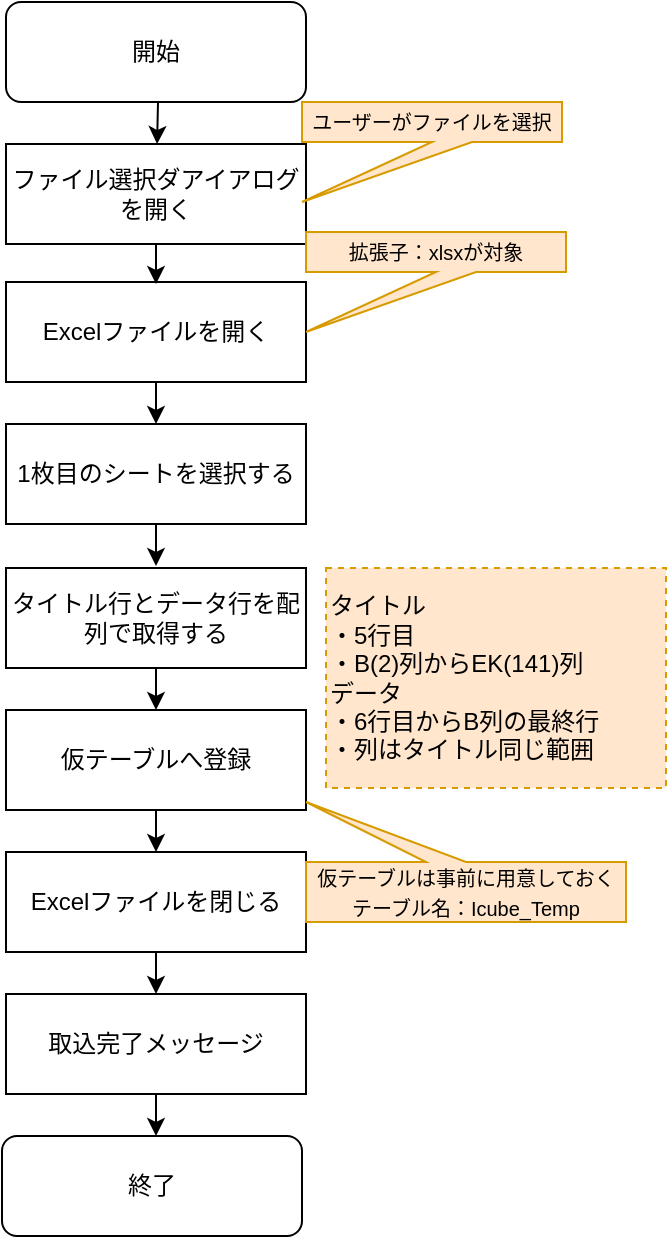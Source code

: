 <mxfile version="26.2.14">
  <diagram name="ページ1" id="IMdF3h5-GWnTx5D7SRtW">
    <mxGraphModel dx="1188" dy="659" grid="1" gridSize="10" guides="1" tooltips="1" connect="1" arrows="1" fold="1" page="1" pageScale="1" pageWidth="827" pageHeight="1169" math="0" shadow="0">
      <root>
        <mxCell id="0" />
        <mxCell id="1" parent="0" />
        <mxCell id="N88NCLTqVvOpJBLEnSg0-1" value="開始" style="rounded=1;whiteSpace=wrap;html=1;" vertex="1" parent="1">
          <mxGeometry x="40" y="10" width="150" height="50" as="geometry" />
        </mxCell>
        <mxCell id="N88NCLTqVvOpJBLEnSg0-2" value="ファイル選択ダアイアログを開く" style="rounded=0;whiteSpace=wrap;html=1;" vertex="1" parent="1">
          <mxGeometry x="40" y="81" width="150" height="50" as="geometry" />
        </mxCell>
        <mxCell id="N88NCLTqVvOpJBLEnSg0-4" value="Excelファイルを開く" style="rounded=0;whiteSpace=wrap;html=1;" vertex="1" parent="1">
          <mxGeometry x="40" y="150" width="150" height="50" as="geometry" />
        </mxCell>
        <mxCell id="N88NCLTqVvOpJBLEnSg0-5" value="1枚目のシートを選択する" style="rounded=0;whiteSpace=wrap;html=1;" vertex="1" parent="1">
          <mxGeometry x="40" y="221" width="150" height="50" as="geometry" />
        </mxCell>
        <mxCell id="N88NCLTqVvOpJBLEnSg0-6" value="タイトル行とデータ行を配列で取得する" style="rounded=0;whiteSpace=wrap;html=1;" vertex="1" parent="1">
          <mxGeometry x="40" y="293" width="150" height="50" as="geometry" />
        </mxCell>
        <mxCell id="N88NCLTqVvOpJBLEnSg0-10" value="" style="endArrow=classic;html=1;rounded=0;entryX=0.5;entryY=0;entryDx=0;entryDy=0;exitX=0.5;exitY=1;exitDx=0;exitDy=0;" edge="1" parent="1">
          <mxGeometry width="50" height="50" relative="1" as="geometry">
            <mxPoint x="115" y="131" as="sourcePoint" />
            <mxPoint x="115" y="151" as="targetPoint" />
          </mxGeometry>
        </mxCell>
        <mxCell id="N88NCLTqVvOpJBLEnSg0-15" value="" style="endArrow=classic;html=1;rounded=0;" edge="1" parent="1" target="N88NCLTqVvOpJBLEnSg0-2">
          <mxGeometry width="50" height="50" relative="1" as="geometry">
            <mxPoint x="116" y="60" as="sourcePoint" />
            <mxPoint x="115.88" y="80" as="targetPoint" />
          </mxGeometry>
        </mxCell>
        <mxCell id="N88NCLTqVvOpJBLEnSg0-16" value="仮テーブルへ登録" style="rounded=0;whiteSpace=wrap;html=1;" vertex="1" parent="1">
          <mxGeometry x="40" y="364" width="150" height="50" as="geometry" />
        </mxCell>
        <mxCell id="N88NCLTqVvOpJBLEnSg0-18" value="Excelファイルを閉じる" style="rounded=0;whiteSpace=wrap;html=1;" vertex="1" parent="1">
          <mxGeometry x="40" y="435" width="150" height="50" as="geometry" />
        </mxCell>
        <mxCell id="N88NCLTqVvOpJBLEnSg0-20" value="取込完了メッセージ" style="rounded=0;whiteSpace=wrap;html=1;" vertex="1" parent="1">
          <mxGeometry x="40" y="506" width="150" height="50" as="geometry" />
        </mxCell>
        <mxCell id="N88NCLTqVvOpJBLEnSg0-24" value="終了" style="rounded=1;whiteSpace=wrap;html=1;" vertex="1" parent="1">
          <mxGeometry x="38" y="577" width="150" height="50" as="geometry" />
        </mxCell>
        <mxCell id="N88NCLTqVvOpJBLEnSg0-29" value="" style="edgeStyle=orthogonalEdgeStyle;rounded=0;orthogonalLoop=1;jettySize=auto;html=1;" edge="1" parent="1">
          <mxGeometry relative="1" as="geometry">
            <mxPoint x="115" y="200" as="sourcePoint" />
            <mxPoint x="115" y="221" as="targetPoint" />
          </mxGeometry>
        </mxCell>
        <mxCell id="N88NCLTqVvOpJBLEnSg0-30" value="" style="edgeStyle=orthogonalEdgeStyle;rounded=0;orthogonalLoop=1;jettySize=auto;html=1;" edge="1" parent="1">
          <mxGeometry relative="1" as="geometry">
            <mxPoint x="115" y="271" as="sourcePoint" />
            <mxPoint x="115" y="292" as="targetPoint" />
          </mxGeometry>
        </mxCell>
        <mxCell id="N88NCLTqVvOpJBLEnSg0-31" value="" style="edgeStyle=orthogonalEdgeStyle;rounded=0;orthogonalLoop=1;jettySize=auto;html=1;" edge="1" parent="1">
          <mxGeometry relative="1" as="geometry">
            <mxPoint x="115" y="343" as="sourcePoint" />
            <mxPoint x="115" y="364" as="targetPoint" />
          </mxGeometry>
        </mxCell>
        <mxCell id="N88NCLTqVvOpJBLEnSg0-32" value="" style="edgeStyle=orthogonalEdgeStyle;rounded=0;orthogonalLoop=1;jettySize=auto;html=1;" edge="1" parent="1">
          <mxGeometry relative="1" as="geometry">
            <mxPoint x="115" y="414" as="sourcePoint" />
            <mxPoint x="115" y="435" as="targetPoint" />
          </mxGeometry>
        </mxCell>
        <mxCell id="N88NCLTqVvOpJBLEnSg0-33" value="" style="edgeStyle=orthogonalEdgeStyle;rounded=0;orthogonalLoop=1;jettySize=auto;html=1;" edge="1" parent="1">
          <mxGeometry relative="1" as="geometry">
            <mxPoint x="115" y="485" as="sourcePoint" />
            <mxPoint x="115" y="506" as="targetPoint" />
          </mxGeometry>
        </mxCell>
        <mxCell id="N88NCLTqVvOpJBLEnSg0-34" value="" style="edgeStyle=orthogonalEdgeStyle;rounded=0;orthogonalLoop=1;jettySize=auto;html=1;" edge="1" parent="1">
          <mxGeometry relative="1" as="geometry">
            <mxPoint x="115" y="556" as="sourcePoint" />
            <mxPoint x="115" y="577" as="targetPoint" />
          </mxGeometry>
        </mxCell>
        <mxCell id="N88NCLTqVvOpJBLEnSg0-35" value="&lt;font style=&quot;font-size: 10px;&quot;&gt;ユーザーがファイルを選択&lt;/font&gt;" style="shape=callout;whiteSpace=wrap;html=1;perimeter=calloutPerimeter;position2=0;fillColor=#ffe6cc;strokeColor=#d79b00;" vertex="1" parent="1">
          <mxGeometry x="188" y="60" width="130" height="50" as="geometry" />
        </mxCell>
        <mxCell id="N88NCLTqVvOpJBLEnSg0-36" value="&lt;font style=&quot;font-size: 10px;&quot;&gt;拡張子：xlsx&lt;/font&gt;&lt;span style=&quot;font-size: 10px; background-color: transparent; color: light-dark(rgb(0, 0, 0), rgb(255, 255, 255));&quot;&gt;が対象&lt;/span&gt;" style="shape=callout;whiteSpace=wrap;html=1;perimeter=calloutPerimeter;position2=0;fillColor=#ffe6cc;strokeColor=#d79b00;" vertex="1" parent="1">
          <mxGeometry x="190" y="125" width="130" height="50" as="geometry" />
        </mxCell>
        <mxCell id="N88NCLTqVvOpJBLEnSg0-37" value="タイトル&lt;div&gt;・5行目&lt;/div&gt;&lt;div&gt;・B(2)列からEK(141)列&lt;/div&gt;&lt;div&gt;データ&lt;/div&gt;&lt;div&gt;・6行目からB列の最終行&lt;/div&gt;&lt;div&gt;・列はタイトル同じ範囲&lt;/div&gt;" style="rounded=0;whiteSpace=wrap;html=1;dashed=1;fillColor=#ffe6cc;strokeColor=#d79b00;align=left;" vertex="1" parent="1">
          <mxGeometry x="200" y="293" width="170" height="110" as="geometry" />
        </mxCell>
        <mxCell id="N88NCLTqVvOpJBLEnSg0-38" value="&lt;span style=&quot;font-size: 10px;&quot;&gt;仮テーブルは事前に用意しておく&lt;/span&gt;&lt;div&gt;&lt;span style=&quot;font-size: 10px;&quot;&gt;テーブル名：Icube_Temp&lt;/span&gt;&lt;/div&gt;" style="shape=callout;whiteSpace=wrap;html=1;perimeter=calloutPerimeter;position2=1;fillColor=#ffe6cc;strokeColor=#d79b00;direction=west;" vertex="1" parent="1">
          <mxGeometry x="190" y="410" width="160" height="60" as="geometry" />
        </mxCell>
      </root>
    </mxGraphModel>
  </diagram>
</mxfile>
